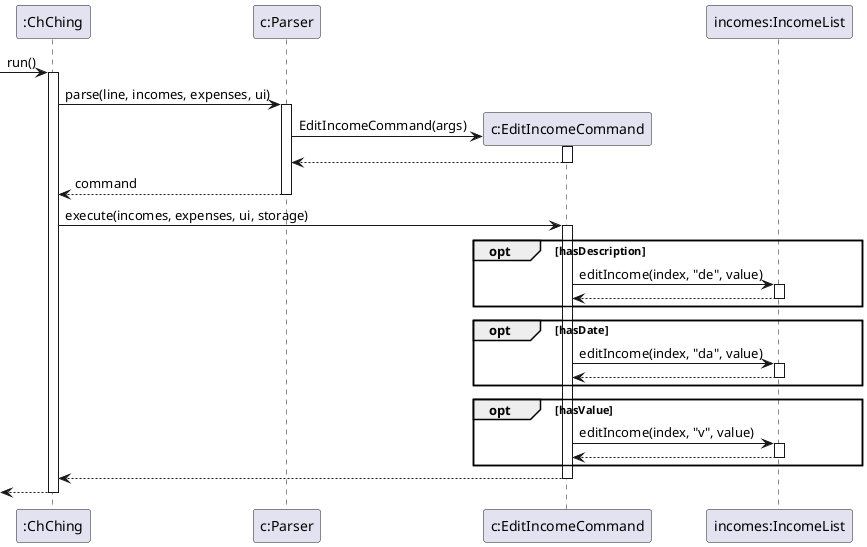 @startuml

participant ":ChChing" as ChChing
participant "c:Parser" as Parser
participant "c:EditIncomeCommand" as EditIncomeCommand
participant "incomes:IncomeList" as IncomeList

[-> ChChing : run()
activate ChChing

ChChing -> Parser : parse(line, incomes, expenses, ui)
activate Parser

create EditIncomeCommand
Parser -> EditIncomeCommand : EditIncomeCommand(args)
activate EditIncomeCommand

EditIncomeCommand --> Parser
deactivate EditIncomeCommand

Parser --> ChChing : command
deactivate Parser

ChChing -> EditIncomeCommand : execute(incomes, expenses, ui, storage)
activate EditIncomeCommand

opt hasDescription
    EditIncomeCommand -> IncomeList : editIncome(index, "de", value)
    activate IncomeList

    IncomeList --> EditIncomeCommand
    deactivate IncomeList
end

opt hasDate
    EditIncomeCommand -> IncomeList : editIncome(index, "da", value)
    activate IncomeList

    IncomeList --> EditIncomeCommand
    deactivate IncomeList
end

opt hasValue
    EditIncomeCommand -> IncomeList : editIncome(index, "v", value)
    activate IncomeList

    IncomeList --> EditIncomeCommand
    deactivate IncomeList
end

EditIncomeCommand --> ChChing
deactivate EditIncomeCommand

[<--ChChing
deactivate ChChing

@enduml
